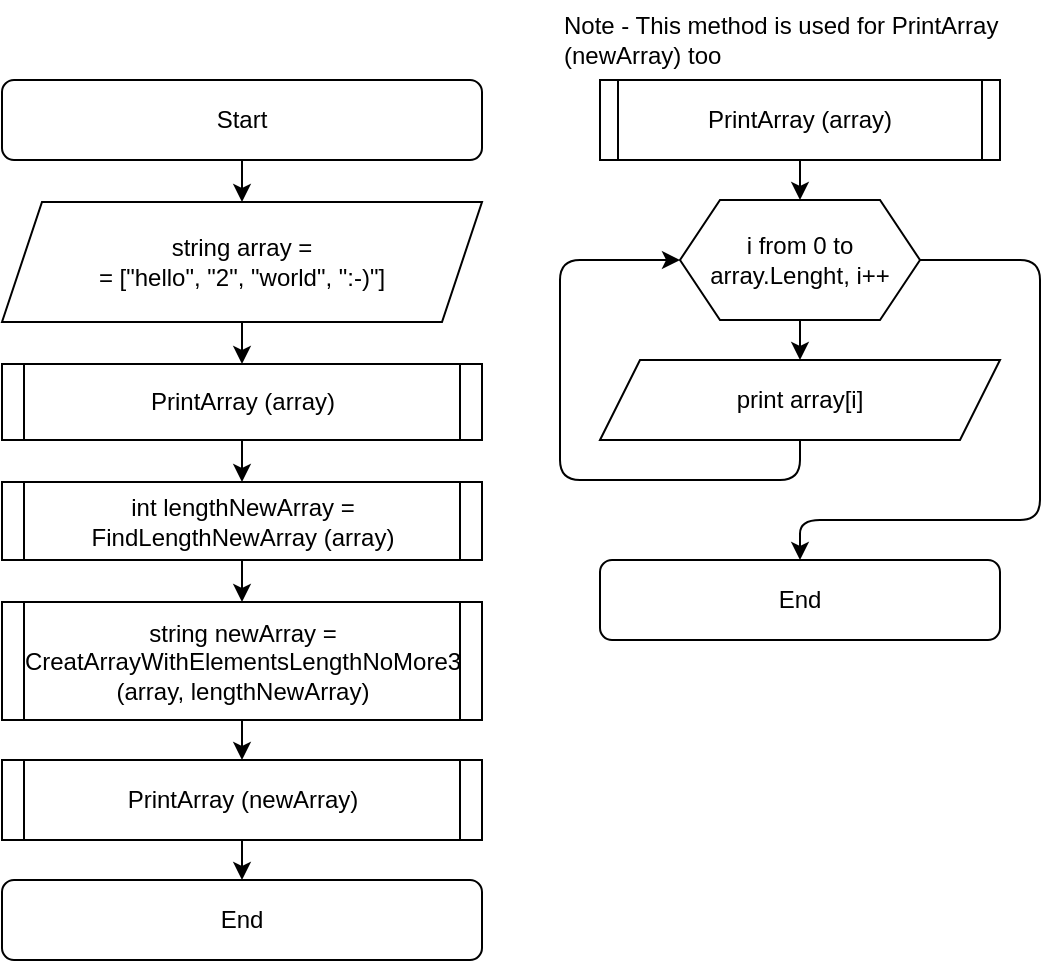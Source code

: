 <mxfile>
    <diagram id="3BhYl4R44DhxYdoZI2Xn" name="Страница 1">
        <mxGraphModel dx="1446" dy="809" grid="1" gridSize="10" guides="1" tooltips="1" connect="1" arrows="1" fold="1" page="1" pageScale="1" pageWidth="1169" pageHeight="827" math="0" shadow="0">
            <root>
                <mxCell id="0"/>
                <mxCell id="1" parent="0"/>
                <mxCell id="2" value="Start" style="rounded=1;whiteSpace=wrap;html=1;" vertex="1" parent="1">
                    <mxGeometry x="40" y="40" width="240" height="40" as="geometry"/>
                </mxCell>
                <mxCell id="3" value="string array = &lt;br&gt;= [&quot;hello&quot;, &quot;2&quot;, &quot;world&quot;, &quot;:-)&quot;]" style="shape=parallelogram;perimeter=parallelogramPerimeter;whiteSpace=wrap;html=1;fixedSize=1;" vertex="1" parent="1">
                    <mxGeometry x="40" y="101" width="240" height="60" as="geometry"/>
                </mxCell>
                <mxCell id="4" value="string newArray = CreatArrayWithElementsLengthNoMore3&lt;br&gt;(array, lengthNewArray)" style="shape=process;whiteSpace=wrap;html=1;backgroundOutline=1;size=0.045;" vertex="1" parent="1">
                    <mxGeometry x="40" y="301" width="240" height="59" as="geometry"/>
                </mxCell>
                <mxCell id="5" value="End" style="rounded=1;whiteSpace=wrap;html=1;" vertex="1" parent="1">
                    <mxGeometry x="40" y="440" width="240" height="40" as="geometry"/>
                </mxCell>
                <mxCell id="6" value="" style="endArrow=classic;html=1;exitX=0.5;exitY=1;exitDx=0;exitDy=0;entryX=0.5;entryY=0;entryDx=0;entryDy=0;" edge="1" parent="1" source="2" target="3">
                    <mxGeometry width="50" height="50" relative="1" as="geometry">
                        <mxPoint x="250" y="140" as="sourcePoint"/>
                        <mxPoint x="300" y="90" as="targetPoint"/>
                    </mxGeometry>
                </mxCell>
                <mxCell id="7" value="" style="endArrow=classic;html=1;entryX=0.5;entryY=0;entryDx=0;entryDy=0;exitX=0.5;exitY=1;exitDx=0;exitDy=0;" edge="1" parent="1" source="4" target="10">
                    <mxGeometry width="50" height="50" relative="1" as="geometry">
                        <mxPoint x="380" y="360" as="sourcePoint"/>
                        <mxPoint x="160" y="440" as="targetPoint"/>
                    </mxGeometry>
                </mxCell>
                <mxCell id="8" value="" style="endArrow=classic;html=1;exitX=0.5;exitY=1;exitDx=0;exitDy=0;entryX=0.5;entryY=0;entryDx=0;entryDy=0;" edge="1" parent="1" source="10" target="5">
                    <mxGeometry width="50" height="50" relative="1" as="geometry">
                        <mxPoint x="160" y="442" as="sourcePoint"/>
                        <mxPoint x="260" y="422" as="targetPoint"/>
                    </mxGeometry>
                </mxCell>
                <mxCell id="9" value="PrintArray (array)" style="shape=process;whiteSpace=wrap;html=1;backgroundOutline=1;size=0.045;" vertex="1" parent="1">
                    <mxGeometry x="40" y="182" width="240" height="38" as="geometry"/>
                </mxCell>
                <mxCell id="10" value="PrintArray (newArray)" style="shape=process;whiteSpace=wrap;html=1;backgroundOutline=1;size=0.045;" vertex="1" parent="1">
                    <mxGeometry x="40" y="380" width="240" height="40" as="geometry"/>
                </mxCell>
                <mxCell id="11" value="int lengthNewArray = FindLengthNewArray (array)" style="shape=process;whiteSpace=wrap;html=1;backgroundOutline=1;size=0.045;" vertex="1" parent="1">
                    <mxGeometry x="40" y="241" width="240" height="39" as="geometry"/>
                </mxCell>
                <mxCell id="12" value="" style="endArrow=classic;html=1;exitX=0.5;exitY=1;exitDx=0;exitDy=0;entryX=0.5;entryY=0;entryDx=0;entryDy=0;" edge="1" parent="1" source="3" target="9">
                    <mxGeometry width="50" height="50" relative="1" as="geometry">
                        <mxPoint x="290" y="420" as="sourcePoint"/>
                        <mxPoint x="340" y="370" as="targetPoint"/>
                    </mxGeometry>
                </mxCell>
                <mxCell id="13" value="" style="endArrow=classic;html=1;exitX=0.5;exitY=1;exitDx=0;exitDy=0;entryX=0.5;entryY=0;entryDx=0;entryDy=0;" edge="1" parent="1" source="9" target="11">
                    <mxGeometry width="50" height="50" relative="1" as="geometry">
                        <mxPoint x="300" y="420" as="sourcePoint"/>
                        <mxPoint x="350" y="370" as="targetPoint"/>
                    </mxGeometry>
                </mxCell>
                <mxCell id="14" value="" style="endArrow=classic;html=1;exitX=0.5;exitY=1;exitDx=0;exitDy=0;entryX=0.5;entryY=0;entryDx=0;entryDy=0;" edge="1" parent="1" source="11" target="4">
                    <mxGeometry width="50" height="50" relative="1" as="geometry">
                        <mxPoint x="280" y="420" as="sourcePoint"/>
                        <mxPoint x="330" y="370" as="targetPoint"/>
                    </mxGeometry>
                </mxCell>
                <mxCell id="15" value="&lt;span&gt;i from 0 to array.Lenght, i++&lt;/span&gt;" style="shape=hexagon;perimeter=hexagonPerimeter2;whiteSpace=wrap;html=1;fixedSize=1;" vertex="1" parent="1">
                    <mxGeometry x="379" y="100" width="120" height="60" as="geometry"/>
                </mxCell>
                <mxCell id="16" value="PrintArray (array)" style="shape=process;whiteSpace=wrap;html=1;backgroundOutline=1;size=0.045;" vertex="1" parent="1">
                    <mxGeometry x="339" y="40" width="200" height="40" as="geometry"/>
                </mxCell>
                <mxCell id="17" value="" style="endArrow=classic;html=1;exitX=0.5;exitY=1;exitDx=0;exitDy=0;entryX=0.5;entryY=0;entryDx=0;entryDy=0;" edge="1" parent="1" source="16" target="15">
                    <mxGeometry width="50" height="50" relative="1" as="geometry">
                        <mxPoint x="580" y="270" as="sourcePoint"/>
                        <mxPoint x="630" y="220" as="targetPoint"/>
                    </mxGeometry>
                </mxCell>
                <mxCell id="18" value="print array[i]" style="shape=parallelogram;perimeter=parallelogramPerimeter;whiteSpace=wrap;html=1;fixedSize=1;" vertex="1" parent="1">
                    <mxGeometry x="339" y="180" width="200" height="40" as="geometry"/>
                </mxCell>
                <mxCell id="19" value="" style="endArrow=classic;html=1;exitX=0.5;exitY=1;exitDx=0;exitDy=0;entryX=0.5;entryY=0;entryDx=0;entryDy=0;" edge="1" parent="1" source="15" target="18">
                    <mxGeometry width="50" height="50" relative="1" as="geometry">
                        <mxPoint x="419" y="360" as="sourcePoint"/>
                        <mxPoint x="469" y="310" as="targetPoint"/>
                    </mxGeometry>
                </mxCell>
                <mxCell id="20" value="End" style="rounded=1;whiteSpace=wrap;html=1;" vertex="1" parent="1">
                    <mxGeometry x="339" y="280" width="200" height="40" as="geometry"/>
                </mxCell>
                <mxCell id="21" value="" style="endArrow=classic;html=1;entryX=0;entryY=0.5;entryDx=0;entryDy=0;exitX=0.5;exitY=1;exitDx=0;exitDy=0;" edge="1" parent="1" source="18" target="15">
                    <mxGeometry width="50" height="50" relative="1" as="geometry">
                        <mxPoint x="439" y="240" as="sourcePoint"/>
                        <mxPoint x="379" y="140" as="targetPoint"/>
                        <Array as="points">
                            <mxPoint x="439" y="240"/>
                            <mxPoint x="319" y="240"/>
                            <mxPoint x="319" y="210"/>
                            <mxPoint x="319" y="130"/>
                        </Array>
                    </mxGeometry>
                </mxCell>
                <mxCell id="22" value="" style="endArrow=classic;html=1;exitX=1;exitY=0.5;exitDx=0;exitDy=0;entryX=0.5;entryY=0;entryDx=0;entryDy=0;" edge="1" parent="1" source="15" target="20">
                    <mxGeometry width="50" height="50" relative="1" as="geometry">
                        <mxPoint x="549" y="240" as="sourcePoint"/>
                        <mxPoint x="599" y="190" as="targetPoint"/>
                        <Array as="points">
                            <mxPoint x="559" y="130"/>
                            <mxPoint x="559" y="260"/>
                            <mxPoint x="439" y="260"/>
                        </Array>
                    </mxGeometry>
                </mxCell>
                <mxCell id="23" value="Note - This method is used for PrintArray (newArray) too" style="text;html=1;strokeColor=none;fillColor=none;align=left;verticalAlign=middle;whiteSpace=wrap;rounded=0;" vertex="1" parent="1">
                    <mxGeometry x="318.5" width="241" height="40" as="geometry"/>
                </mxCell>
            </root>
        </mxGraphModel>
    </diagram>
</mxfile>